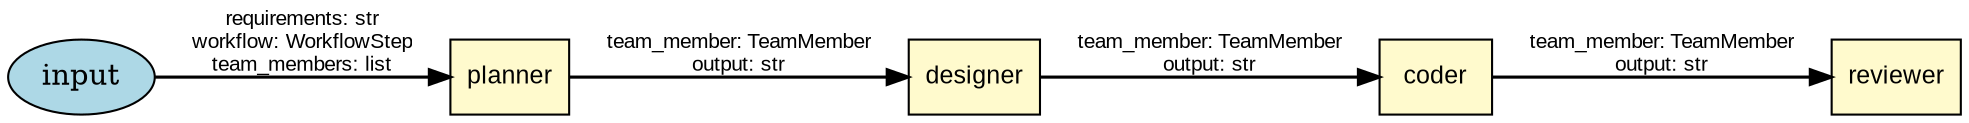 // Full Workflow Workflow
digraph {
	graph [rankdir=LR splines=ortho]
	designer [label=designer fillcolor="#FFFACD" fontname=Arial fontsize=12 shape=box style=filled]
	coder [label=coder fillcolor="#FFFACD" fontname=Arial fontsize=12 shape=box style=filled]
	reviewer [label=reviewer fillcolor="#FFFACD" fontname=Arial fontsize=12 shape=box style=filled]
	planner [label=planner fillcolor="#FFFACD" fontname=Arial fontsize=12 shape=box style=filled]
	input [fillcolor=lightblue shape=ellipse style=filled]
	input -> planner [label="requirements: str\nworkflow: WorkflowStep\nteam_members: list" fontname=Arial fontsize=10 penwidth=1.5]
	planner -> designer [label="team_member: TeamMember\noutput: str" fontname=Arial fontsize=10 penwidth=1.5]
	designer -> coder [label="team_member: TeamMember\noutput: str" fontname=Arial fontsize=10 penwidth=1.5]
	coder -> reviewer [label="team_member: TeamMember\noutput: str" fontname=Arial fontsize=10 penwidth=1.5]
}
